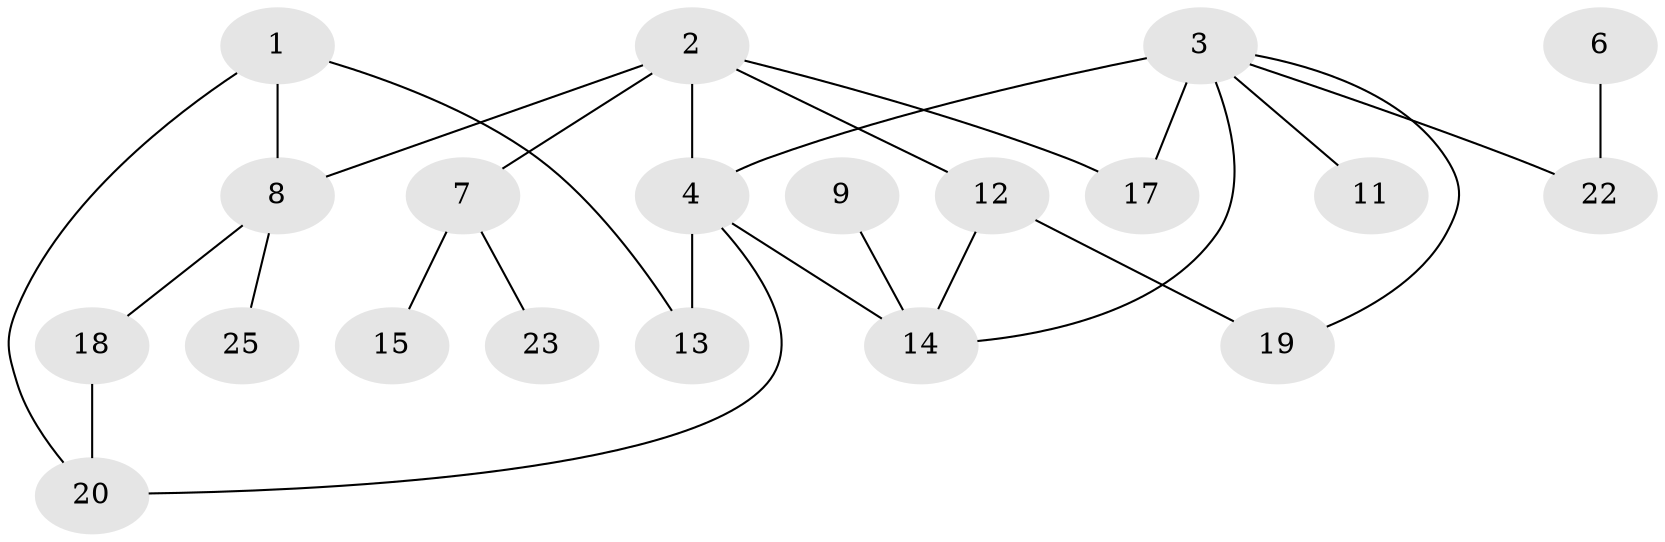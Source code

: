 // original degree distribution, {2: 0.23076923076923078, 5: 0.038461538461538464, 4: 0.15384615384615385, 0: 0.09615384615384616, 3: 0.19230769230769232, 1: 0.2692307692307692, 6: 0.019230769230769232}
// Generated by graph-tools (version 1.1) at 2025/33/03/09/25 02:33:37]
// undirected, 20 vertices, 26 edges
graph export_dot {
graph [start="1"]
  node [color=gray90,style=filled];
  1;
  2;
  3;
  4;
  6;
  7;
  8;
  9;
  11;
  12;
  13;
  14;
  15;
  17;
  18;
  19;
  20;
  22;
  23;
  25;
  1 -- 8 [weight=1.0];
  1 -- 13 [weight=1.0];
  1 -- 20 [weight=1.0];
  2 -- 4 [weight=1.0];
  2 -- 7 [weight=1.0];
  2 -- 8 [weight=2.0];
  2 -- 12 [weight=1.0];
  2 -- 17 [weight=2.0];
  3 -- 4 [weight=3.0];
  3 -- 11 [weight=1.0];
  3 -- 14 [weight=1.0];
  3 -- 17 [weight=1.0];
  3 -- 19 [weight=1.0];
  3 -- 22 [weight=1.0];
  4 -- 13 [weight=1.0];
  4 -- 14 [weight=2.0];
  4 -- 20 [weight=1.0];
  6 -- 22 [weight=1.0];
  7 -- 15 [weight=1.0];
  7 -- 23 [weight=1.0];
  8 -- 18 [weight=1.0];
  8 -- 25 [weight=1.0];
  9 -- 14 [weight=1.0];
  12 -- 14 [weight=1.0];
  12 -- 19 [weight=1.0];
  18 -- 20 [weight=1.0];
}
